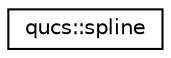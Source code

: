 digraph G
{
  edge [fontname="Helvetica",fontsize="10",labelfontname="Helvetica",labelfontsize="10"];
  node [fontname="Helvetica",fontsize="10",shape=record];
  rankdir="LR";
  Node1 [label="qucs::spline",height=0.2,width=0.4,color="black", fillcolor="white", style="filled",URL="$classqucs_1_1spline.html"];
}
